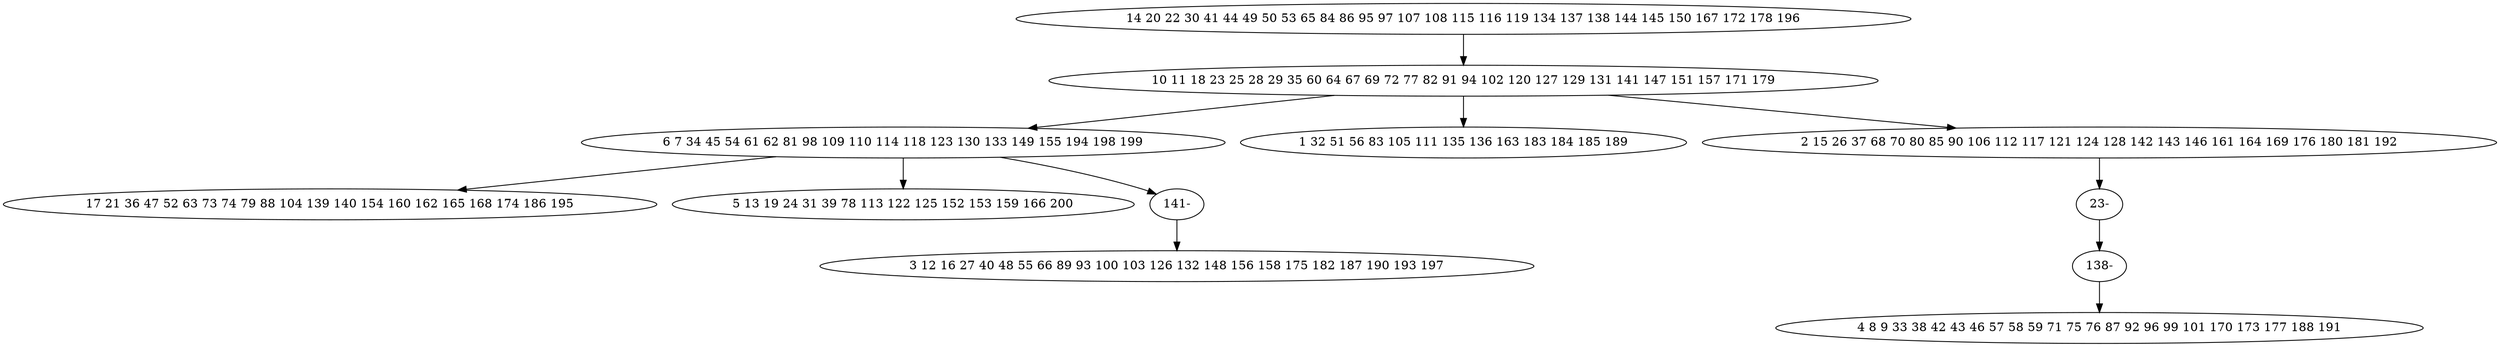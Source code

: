 digraph true_tree {
	"0" -> "1"
	"1" -> "2"
	"2" -> "3"
	"1" -> "4"
	"2" -> "5"
	"1" -> "6"
	"2" -> "10"
	"6" -> "9"
	"9" -> "11"
	"10" -> "7"
	"11" -> "8"
	"0" [label="14 20 22 30 41 44 49 50 53 65 84 86 95 97 107 108 115 116 119 134 137 138 144 145 150 167 172 178 196"];
	"1" [label="10 11 18 23 25 28 29 35 60 64 67 69 72 77 82 91 94 102 120 127 129 131 141 147 151 157 171 179"];
	"2" [label="6 7 34 45 54 61 62 81 98 109 110 114 118 123 130 133 149 155 194 198 199"];
	"3" [label="17 21 36 47 52 63 73 74 79 88 104 139 140 154 160 162 165 168 174 186 195"];
	"4" [label="1 32 51 56 83 105 111 135 136 163 183 184 185 189"];
	"5" [label="5 13 19 24 31 39 78 113 122 125 152 153 159 166 200"];
	"6" [label="2 15 26 37 68 70 80 85 90 106 112 117 121 124 128 142 143 146 161 164 169 176 180 181 192"];
	"7" [label="3 12 16 27 40 48 55 66 89 93 100 103 126 132 148 156 158 175 182 187 190 193 197"];
	"8" [label="4 8 9 33 38 42 43 46 57 58 59 71 75 76 87 92 96 99 101 170 173 177 188 191"];
	"9" [label="23-"];
	"10" [label="141-"];
	"11" [label="138-"];
}
